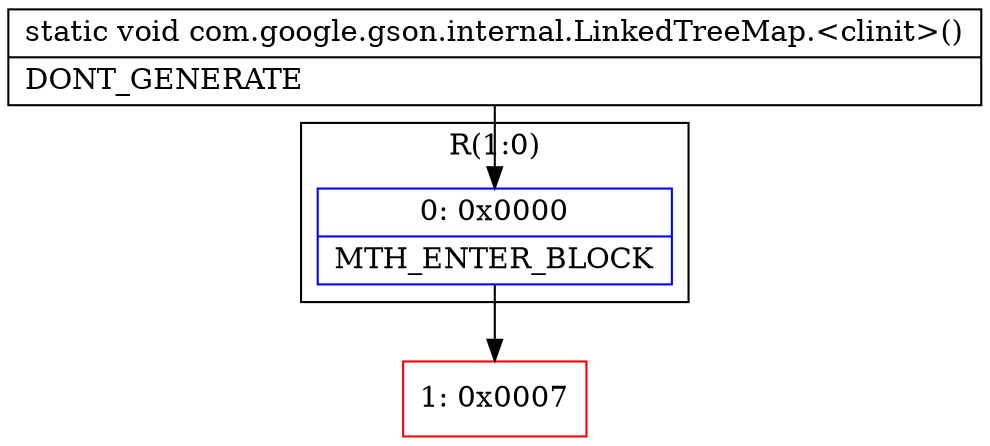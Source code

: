 digraph "CFG forcom.google.gson.internal.LinkedTreeMap.\<clinit\>()V" {
subgraph cluster_Region_995274814 {
label = "R(1:0)";
node [shape=record,color=blue];
Node_0 [shape=record,label="{0\:\ 0x0000|MTH_ENTER_BLOCK\l}"];
}
Node_1 [shape=record,color=red,label="{1\:\ 0x0007}"];
MethodNode[shape=record,label="{static void com.google.gson.internal.LinkedTreeMap.\<clinit\>()  | DONT_GENERATE\l}"];
MethodNode -> Node_0;
Node_0 -> Node_1;
}

